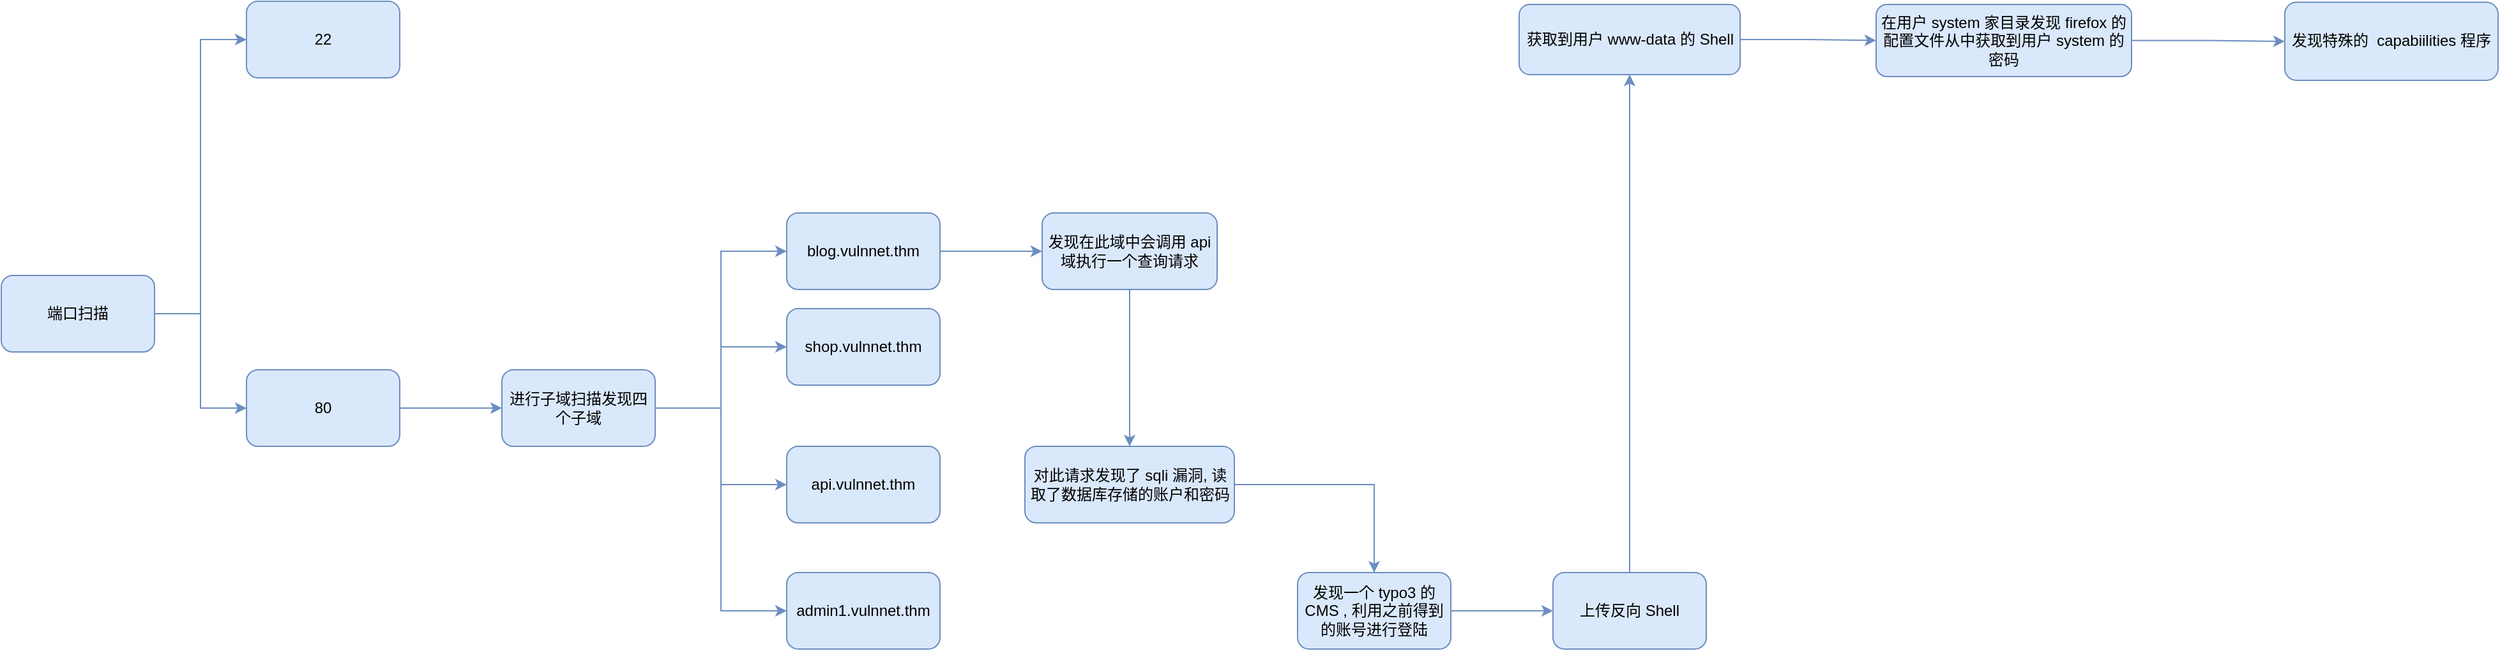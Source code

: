 <mxfile version="22.0.0" type="github">
  <diagram name="第 1 页" id="ScpdzQ-OMZO4zk4V88Vf">
    <mxGraphModel dx="3025" dy="1453" grid="0" gridSize="10" guides="1" tooltips="1" connect="1" arrows="1" fold="1" page="0" pageScale="1" pageWidth="827" pageHeight="1169" math="0" shadow="0">
      <root>
        <mxCell id="0" />
        <mxCell id="1" parent="0" />
        <mxCell id="XR9UmM7DX7A_hJ4FwQ-o-3" value="" style="edgeStyle=orthogonalEdgeStyle;rounded=0;orthogonalLoop=1;jettySize=auto;html=1;entryX=0;entryY=0.5;entryDx=0;entryDy=0;fillColor=#dae8fc;strokeColor=#6c8ebf;" edge="1" parent="1" source="XR9UmM7DX7A_hJ4FwQ-o-1" target="XR9UmM7DX7A_hJ4FwQ-o-2">
          <mxGeometry relative="1" as="geometry" />
        </mxCell>
        <mxCell id="XR9UmM7DX7A_hJ4FwQ-o-5" style="edgeStyle=orthogonalEdgeStyle;rounded=0;orthogonalLoop=1;jettySize=auto;html=1;entryX=0;entryY=0.5;entryDx=0;entryDy=0;fillColor=#dae8fc;strokeColor=#6c8ebf;" edge="1" parent="1" source="XR9UmM7DX7A_hJ4FwQ-o-1" target="XR9UmM7DX7A_hJ4FwQ-o-4">
          <mxGeometry relative="1" as="geometry" />
        </mxCell>
        <mxCell id="XR9UmM7DX7A_hJ4FwQ-o-1" value="端口扫描" style="rounded=1;whiteSpace=wrap;html=1;fillColor=#dae8fc;strokeColor=#6c8ebf;" vertex="1" parent="1">
          <mxGeometry x="-53" y="225" width="120" height="60" as="geometry" />
        </mxCell>
        <mxCell id="XR9UmM7DX7A_hJ4FwQ-o-2" value="22" style="whiteSpace=wrap;html=1;rounded=1;fillColor=#dae8fc;strokeColor=#6c8ebf;" vertex="1" parent="1">
          <mxGeometry x="139" y="10" width="120" height="60" as="geometry" />
        </mxCell>
        <mxCell id="XR9UmM7DX7A_hJ4FwQ-o-7" value="" style="edgeStyle=orthogonalEdgeStyle;rounded=0;orthogonalLoop=1;jettySize=auto;html=1;fillColor=#dae8fc;strokeColor=#6c8ebf;" edge="1" parent="1" source="XR9UmM7DX7A_hJ4FwQ-o-4" target="XR9UmM7DX7A_hJ4FwQ-o-6">
          <mxGeometry relative="1" as="geometry" />
        </mxCell>
        <mxCell id="XR9UmM7DX7A_hJ4FwQ-o-4" value="80" style="whiteSpace=wrap;html=1;rounded=1;fillColor=#dae8fc;strokeColor=#6c8ebf;" vertex="1" parent="1">
          <mxGeometry x="139" y="299" width="120" height="60" as="geometry" />
        </mxCell>
        <mxCell id="XR9UmM7DX7A_hJ4FwQ-o-9" value="" style="edgeStyle=orthogonalEdgeStyle;rounded=0;orthogonalLoop=1;jettySize=auto;html=1;entryX=0;entryY=0.5;entryDx=0;entryDy=0;fillColor=#dae8fc;strokeColor=#6c8ebf;" edge="1" parent="1" source="XR9UmM7DX7A_hJ4FwQ-o-6" target="XR9UmM7DX7A_hJ4FwQ-o-8">
          <mxGeometry relative="1" as="geometry" />
        </mxCell>
        <mxCell id="XR9UmM7DX7A_hJ4FwQ-o-13" style="edgeStyle=orthogonalEdgeStyle;rounded=0;orthogonalLoop=1;jettySize=auto;html=1;entryX=0;entryY=0.5;entryDx=0;entryDy=0;fillColor=#dae8fc;strokeColor=#6c8ebf;" edge="1" parent="1" source="XR9UmM7DX7A_hJ4FwQ-o-6" target="XR9UmM7DX7A_hJ4FwQ-o-10">
          <mxGeometry relative="1" as="geometry" />
        </mxCell>
        <mxCell id="XR9UmM7DX7A_hJ4FwQ-o-14" style="edgeStyle=orthogonalEdgeStyle;rounded=0;orthogonalLoop=1;jettySize=auto;html=1;entryX=0;entryY=0.5;entryDx=0;entryDy=0;fillColor=#dae8fc;strokeColor=#6c8ebf;" edge="1" parent="1" source="XR9UmM7DX7A_hJ4FwQ-o-6" target="XR9UmM7DX7A_hJ4FwQ-o-11">
          <mxGeometry relative="1" as="geometry" />
        </mxCell>
        <mxCell id="XR9UmM7DX7A_hJ4FwQ-o-15" style="edgeStyle=orthogonalEdgeStyle;rounded=0;orthogonalLoop=1;jettySize=auto;html=1;entryX=0;entryY=0.5;entryDx=0;entryDy=0;fillColor=#dae8fc;strokeColor=#6c8ebf;" edge="1" parent="1" source="XR9UmM7DX7A_hJ4FwQ-o-6" target="XR9UmM7DX7A_hJ4FwQ-o-12">
          <mxGeometry relative="1" as="geometry" />
        </mxCell>
        <mxCell id="XR9UmM7DX7A_hJ4FwQ-o-6" value="进行子域扫描发现四个子域" style="whiteSpace=wrap;html=1;rounded=1;fillColor=#dae8fc;strokeColor=#6c8ebf;" vertex="1" parent="1">
          <mxGeometry x="339" y="299" width="120" height="60" as="geometry" />
        </mxCell>
        <mxCell id="XR9UmM7DX7A_hJ4FwQ-o-17" value="" style="edgeStyle=orthogonalEdgeStyle;rounded=0;orthogonalLoop=1;jettySize=auto;html=1;fillColor=#dae8fc;strokeColor=#6c8ebf;" edge="1" parent="1" source="XR9UmM7DX7A_hJ4FwQ-o-8" target="XR9UmM7DX7A_hJ4FwQ-o-16">
          <mxGeometry relative="1" as="geometry" />
        </mxCell>
        <mxCell id="XR9UmM7DX7A_hJ4FwQ-o-8" value="blog.vulnnet.thm" style="whiteSpace=wrap;html=1;rounded=1;fillColor=#dae8fc;strokeColor=#6c8ebf;" vertex="1" parent="1">
          <mxGeometry x="562" y="176" width="120" height="60" as="geometry" />
        </mxCell>
        <mxCell id="XR9UmM7DX7A_hJ4FwQ-o-10" value="shop.vulnnet.thm" style="whiteSpace=wrap;html=1;rounded=1;fillColor=#dae8fc;strokeColor=#6c8ebf;" vertex="1" parent="1">
          <mxGeometry x="562" y="251" width="120" height="60" as="geometry" />
        </mxCell>
        <mxCell id="XR9UmM7DX7A_hJ4FwQ-o-11" value="api.vulnnet.thm" style="whiteSpace=wrap;html=1;rounded=1;fillColor=#dae8fc;strokeColor=#6c8ebf;" vertex="1" parent="1">
          <mxGeometry x="562" y="359" width="120" height="60" as="geometry" />
        </mxCell>
        <mxCell id="XR9UmM7DX7A_hJ4FwQ-o-12" value="admin1.vulnnet.thm" style="whiteSpace=wrap;html=1;rounded=1;fillColor=#dae8fc;strokeColor=#6c8ebf;" vertex="1" parent="1">
          <mxGeometry x="562" y="458" width="120" height="60" as="geometry" />
        </mxCell>
        <mxCell id="XR9UmM7DX7A_hJ4FwQ-o-19" value="" style="edgeStyle=orthogonalEdgeStyle;rounded=0;orthogonalLoop=1;jettySize=auto;html=1;fillColor=#dae8fc;strokeColor=#6c8ebf;" edge="1" parent="1" source="XR9UmM7DX7A_hJ4FwQ-o-16" target="XR9UmM7DX7A_hJ4FwQ-o-18">
          <mxGeometry relative="1" as="geometry" />
        </mxCell>
        <mxCell id="XR9UmM7DX7A_hJ4FwQ-o-16" value="发现在此域中会调用 api 域执行一个查询请求" style="whiteSpace=wrap;html=1;rounded=1;fillColor=#dae8fc;strokeColor=#6c8ebf;" vertex="1" parent="1">
          <mxGeometry x="762" y="176" width="137" height="60" as="geometry" />
        </mxCell>
        <mxCell id="XR9UmM7DX7A_hJ4FwQ-o-22" style="edgeStyle=orthogonalEdgeStyle;rounded=0;orthogonalLoop=1;jettySize=auto;html=1;entryX=0.5;entryY=0;entryDx=0;entryDy=0;fillColor=#dae8fc;strokeColor=#6c8ebf;" edge="1" parent="1" source="XR9UmM7DX7A_hJ4FwQ-o-18" target="XR9UmM7DX7A_hJ4FwQ-o-20">
          <mxGeometry relative="1" as="geometry" />
        </mxCell>
        <mxCell id="XR9UmM7DX7A_hJ4FwQ-o-18" value="对此请求发现了 sqli 漏洞, 读取了数据库存储的账户和密码" style="whiteSpace=wrap;html=1;rounded=1;fillColor=#dae8fc;strokeColor=#6c8ebf;" vertex="1" parent="1">
          <mxGeometry x="748.5" y="359" width="164" height="60" as="geometry" />
        </mxCell>
        <mxCell id="XR9UmM7DX7A_hJ4FwQ-o-24" value="" style="edgeStyle=orthogonalEdgeStyle;rounded=0;orthogonalLoop=1;jettySize=auto;html=1;fillColor=#dae8fc;strokeColor=#6c8ebf;" edge="1" parent="1" source="XR9UmM7DX7A_hJ4FwQ-o-20" target="XR9UmM7DX7A_hJ4FwQ-o-23">
          <mxGeometry relative="1" as="geometry" />
        </mxCell>
        <mxCell id="XR9UmM7DX7A_hJ4FwQ-o-20" value="发现一个 typo3 的 CMS , 利用之前得到的账号进行登陆" style="whiteSpace=wrap;html=1;rounded=1;fillColor=#dae8fc;strokeColor=#6c8ebf;" vertex="1" parent="1">
          <mxGeometry x="962" y="458" width="120" height="60" as="geometry" />
        </mxCell>
        <mxCell id="XR9UmM7DX7A_hJ4FwQ-o-26" value="" style="edgeStyle=orthogonalEdgeStyle;rounded=0;orthogonalLoop=1;jettySize=auto;html=1;fillColor=#dae8fc;strokeColor=#6c8ebf;" edge="1" parent="1" source="XR9UmM7DX7A_hJ4FwQ-o-23" target="XR9UmM7DX7A_hJ4FwQ-o-25">
          <mxGeometry relative="1" as="geometry" />
        </mxCell>
        <mxCell id="XR9UmM7DX7A_hJ4FwQ-o-23" value="上传反向 Shell" style="whiteSpace=wrap;html=1;rounded=1;fillColor=#dae8fc;strokeColor=#6c8ebf;" vertex="1" parent="1">
          <mxGeometry x="1162" y="458" width="120" height="60" as="geometry" />
        </mxCell>
        <mxCell id="XR9UmM7DX7A_hJ4FwQ-o-28" value="" style="edgeStyle=orthogonalEdgeStyle;rounded=0;orthogonalLoop=1;jettySize=auto;html=1;fillColor=#dae8fc;strokeColor=#6c8ebf;" edge="1" parent="1" source="XR9UmM7DX7A_hJ4FwQ-o-25" target="XR9UmM7DX7A_hJ4FwQ-o-27">
          <mxGeometry relative="1" as="geometry" />
        </mxCell>
        <mxCell id="XR9UmM7DX7A_hJ4FwQ-o-25" value="获取到用户 www-data 的 Shell" style="whiteSpace=wrap;html=1;rounded=1;fillColor=#dae8fc;strokeColor=#6c8ebf;" vertex="1" parent="1">
          <mxGeometry x="1135.5" y="12.5" width="173" height="55" as="geometry" />
        </mxCell>
        <mxCell id="XR9UmM7DX7A_hJ4FwQ-o-30" value="" style="edgeStyle=orthogonalEdgeStyle;rounded=0;orthogonalLoop=1;jettySize=auto;html=1;fillColor=#dae8fc;strokeColor=#6c8ebf;" edge="1" parent="1" source="XR9UmM7DX7A_hJ4FwQ-o-27" target="XR9UmM7DX7A_hJ4FwQ-o-29">
          <mxGeometry relative="1" as="geometry" />
        </mxCell>
        <mxCell id="XR9UmM7DX7A_hJ4FwQ-o-27" value="在用户&amp;nbsp;system 家目录发现 firefox 的配置文件从中获取到用户 system 的密码" style="whiteSpace=wrap;html=1;rounded=1;fillColor=#dae8fc;strokeColor=#6c8ebf;" vertex="1" parent="1">
          <mxGeometry x="1415" y="12.5" width="200" height="56.5" as="geometry" />
        </mxCell>
        <mxCell id="XR9UmM7DX7A_hJ4FwQ-o-29" value="发现特殊的&amp;nbsp; capabiilities 程序" style="whiteSpace=wrap;html=1;rounded=1;fillColor=#dae8fc;strokeColor=#6c8ebf;" vertex="1" parent="1">
          <mxGeometry x="1735" y="10.75" width="167" height="61.25" as="geometry" />
        </mxCell>
      </root>
    </mxGraphModel>
  </diagram>
</mxfile>
